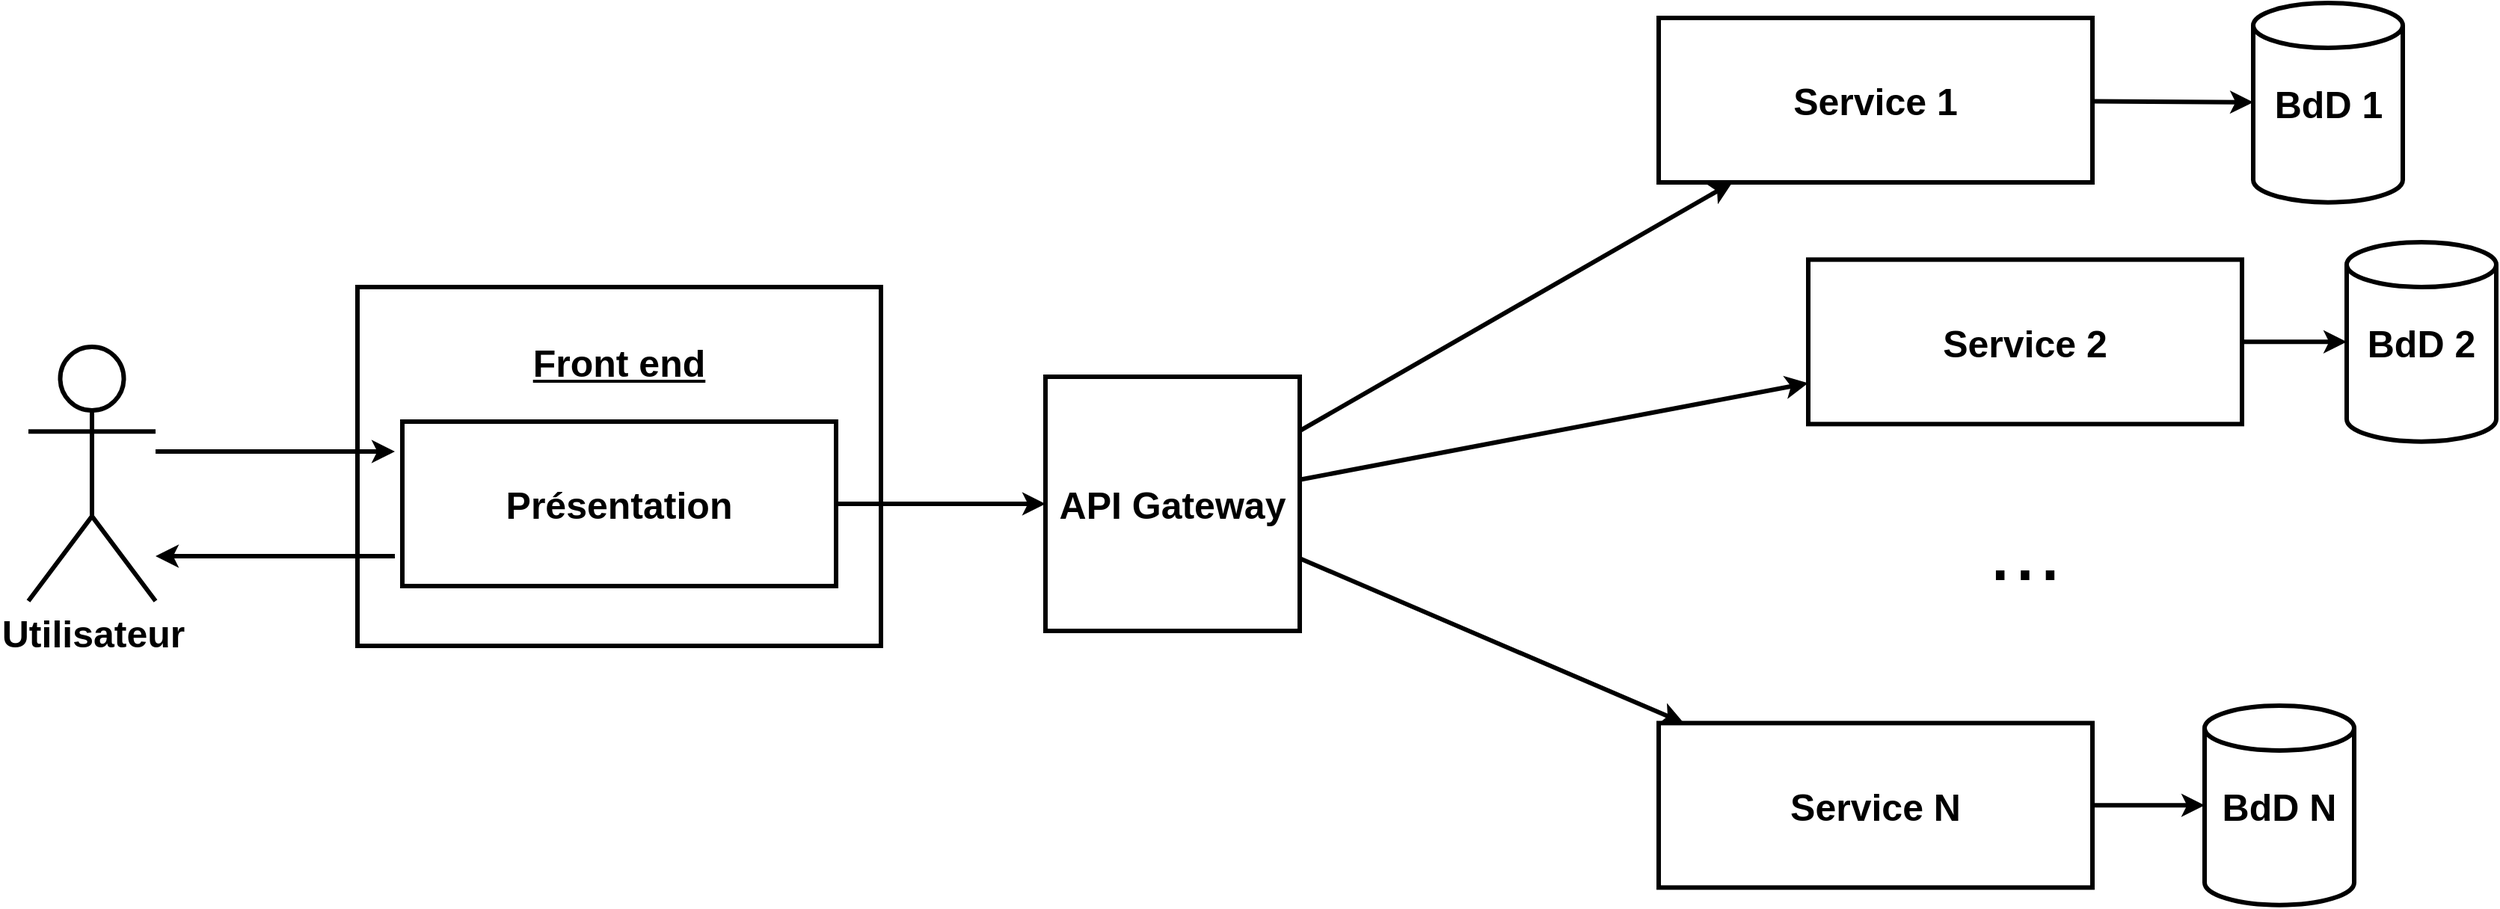<mxfile version="13.6.2" type="device"><diagram id="xUvgXcPVJlwOOAR_o3jJ" name="Page-1"><mxGraphModel dx="3631" dy="2074" grid="1" gridSize="10" guides="1" tooltips="1" connect="1" arrows="1" fold="1" page="1" pageScale="1" pageWidth="1600" pageHeight="900" math="0" shadow="0"><root><mxCell id="0"/><mxCell id="1" parent="0"/><mxCell id="07txLjOYkn_H7Ov3sICY-19" value="" style="rounded=0;whiteSpace=wrap;html=1;fillColor=none;strokeWidth=3;fontSize=25;" vertex="1" parent="1"><mxGeometry x="-170" y="130" width="350" height="240" as="geometry"/></mxCell><mxCell id="07txLjOYkn_H7Ov3sICY-28" style="edgeStyle=none;rounded=0;orthogonalLoop=1;jettySize=auto;html=1;strokeWidth=3;fontSize=25;" edge="1" parent="1" source="07txLjOYkn_H7Ov3sICY-39" target="07txLjOYkn_H7Ov3sICY-3"><mxGeometry relative="1" as="geometry"/></mxCell><mxCell id="07txLjOYkn_H7Ov3sICY-36" style="edgeStyle=none;rounded=0;orthogonalLoop=1;jettySize=auto;html=1;strokeWidth=3;fontSize=25;" edge="1" parent="1" source="07txLjOYkn_H7Ov3sICY-39" target="07txLjOYkn_H7Ov3sICY-31"><mxGeometry relative="1" as="geometry"/></mxCell><mxCell id="07txLjOYkn_H7Ov3sICY-37" style="edgeStyle=none;rounded=0;orthogonalLoop=1;jettySize=auto;html=1;strokeWidth=3;fontSize=25;" edge="1" parent="1" source="07txLjOYkn_H7Ov3sICY-39" target="07txLjOYkn_H7Ov3sICY-34"><mxGeometry relative="1" as="geometry"/></mxCell><mxCell id="07txLjOYkn_H7Ov3sICY-2" value="&lt;font style=&quot;font-size: 25px;&quot;&gt;&lt;b style=&quot;font-size: 25px;&quot;&gt;Présentation&lt;/b&gt;&lt;/font&gt;" style="rounded=0;whiteSpace=wrap;html=1;strokeWidth=3;fillColor=none;fontSize=25;" vertex="1" parent="1"><mxGeometry x="-140" y="220" width="290" height="110" as="geometry"/></mxCell><mxCell id="07txLjOYkn_H7Ov3sICY-29" style="edgeStyle=none;rounded=0;orthogonalLoop=1;jettySize=auto;html=1;strokeWidth=3;fontSize=25;" edge="1" parent="1" source="07txLjOYkn_H7Ov3sICY-3" target="07txLjOYkn_H7Ov3sICY-5"><mxGeometry relative="1" as="geometry"/></mxCell><mxCell id="07txLjOYkn_H7Ov3sICY-3" value="&lt;font style=&quot;font-size: 25px&quot;&gt;&lt;b style=&quot;font-size: 25px&quot;&gt;Service 1&lt;/b&gt;&lt;/font&gt;" style="rounded=0;whiteSpace=wrap;html=1;strokeWidth=3;fillColor=none;fontSize=25;" vertex="1" parent="1"><mxGeometry x="700" y="-50" width="290" height="110" as="geometry"/></mxCell><mxCell id="07txLjOYkn_H7Ov3sICY-5" value="&lt;font style=&quot;font-size: 25px&quot;&gt;&lt;b style=&quot;font-size: 25px&quot;&gt;BdD 1&lt;/b&gt;&lt;/font&gt;" style="shape=cylinder2;whiteSpace=wrap;html=1;boundedLbl=1;backgroundOutline=1;size=15;strokeWidth=3;fillColor=none;fontSize=25;aspect=fixed;" vertex="1" parent="1"><mxGeometry x="1097.5" y="-60" width="100" height="133.33" as="geometry"/></mxCell><mxCell id="07txLjOYkn_H7Ov3sICY-6" value="&lt;font style=&quot;font-size: 25px;&quot;&gt;&lt;b style=&quot;font-size: 25px;&quot;&gt;Utilisateur&lt;/b&gt;&lt;/font&gt;" style="shape=umlActor;verticalLabelPosition=bottom;verticalAlign=top;html=1;outlineConnect=0;strokeWidth=3;fillColor=none;fontSize=25;" vertex="1" parent="1"><mxGeometry x="-390" y="170" width="85" height="170" as="geometry"/></mxCell><mxCell id="07txLjOYkn_H7Ov3sICY-20" value="&lt;b&gt;&lt;u&gt;Front end&lt;/u&gt;&lt;/b&gt;" style="text;html=1;strokeColor=none;fillColor=none;align=center;verticalAlign=middle;whiteSpace=wrap;rounded=0;fontSize=25;" vertex="1" parent="1"><mxGeometry x="-115" y="170" width="240" height="20" as="geometry"/></mxCell><mxCell id="07txLjOYkn_H7Ov3sICY-21" value="" style="endArrow=classic;html=1;strokeWidth=3;fontSize=25;" edge="1" parent="1"><mxGeometry width="50" height="50" relative="1" as="geometry"><mxPoint x="-305" y="240" as="sourcePoint"/><mxPoint x="-145" y="240" as="targetPoint"/></mxGeometry></mxCell><mxCell id="07txLjOYkn_H7Ov3sICY-23" value="" style="endArrow=classic;html=1;strokeWidth=3;fontSize=25;" edge="1" parent="1"><mxGeometry width="50" height="50" relative="1" as="geometry"><mxPoint x="-145" y="310" as="sourcePoint"/><mxPoint x="-305" y="310" as="targetPoint"/></mxGeometry></mxCell><mxCell id="07txLjOYkn_H7Ov3sICY-30" style="edgeStyle=none;rounded=0;orthogonalLoop=1;jettySize=auto;html=1;strokeWidth=3;fontSize=25;" edge="1" parent="1" source="07txLjOYkn_H7Ov3sICY-31" target="07txLjOYkn_H7Ov3sICY-32"><mxGeometry relative="1" as="geometry"/></mxCell><mxCell id="07txLjOYkn_H7Ov3sICY-31" value="&lt;font style=&quot;font-size: 25px&quot;&gt;&lt;b style=&quot;font-size: 25px&quot;&gt;Service 2&lt;/b&gt;&lt;/font&gt;" style="rounded=0;whiteSpace=wrap;html=1;strokeWidth=3;fillColor=none;fontSize=25;" vertex="1" parent="1"><mxGeometry x="800" y="111.66" width="290" height="110" as="geometry"/></mxCell><mxCell id="07txLjOYkn_H7Ov3sICY-32" value="&lt;font style=&quot;font-size: 25px&quot;&gt;&lt;b style=&quot;font-size: 25px&quot;&gt;BdD 2&lt;/b&gt;&lt;/font&gt;" style="shape=cylinder2;whiteSpace=wrap;html=1;boundedLbl=1;backgroundOutline=1;size=15;strokeWidth=3;fillColor=none;fontSize=25;aspect=fixed;" vertex="1" parent="1"><mxGeometry x="1160" y="100.0" width="100" height="133.33" as="geometry"/></mxCell><mxCell id="07txLjOYkn_H7Ov3sICY-33" style="edgeStyle=none;rounded=0;orthogonalLoop=1;jettySize=auto;html=1;strokeWidth=3;fontSize=25;" edge="1" parent="1" source="07txLjOYkn_H7Ov3sICY-34" target="07txLjOYkn_H7Ov3sICY-35"><mxGeometry relative="1" as="geometry"/></mxCell><mxCell id="07txLjOYkn_H7Ov3sICY-34" value="&lt;font style=&quot;font-size: 25px&quot;&gt;&lt;b style=&quot;font-size: 25px&quot;&gt;Service N&lt;/b&gt;&lt;/font&gt;" style="rounded=0;whiteSpace=wrap;html=1;strokeWidth=3;fillColor=none;fontSize=25;" vertex="1" parent="1"><mxGeometry x="700" y="421.66" width="290" height="110" as="geometry"/></mxCell><mxCell id="07txLjOYkn_H7Ov3sICY-35" value="&lt;font style=&quot;font-size: 25px&quot;&gt;&lt;b style=&quot;font-size: 25px&quot;&gt;BdD N&lt;/b&gt;&lt;/font&gt;" style="shape=cylinder2;whiteSpace=wrap;html=1;boundedLbl=1;backgroundOutline=1;size=15;strokeWidth=3;fillColor=none;fontSize=25;aspect=fixed;" vertex="1" parent="1"><mxGeometry x="1065" y="410" width="100" height="133.33" as="geometry"/></mxCell><mxCell id="07txLjOYkn_H7Ov3sICY-38" value="&lt;font style=&quot;font-size: 60px&quot;&gt;...&lt;/font&gt;" style="text;html=1;strokeColor=none;fillColor=none;align=center;verticalAlign=middle;whiteSpace=wrap;rounded=0;fontSize=25;" vertex="1" parent="1"><mxGeometry x="925" y="270" width="40" height="70" as="geometry"/></mxCell><mxCell id="07txLjOYkn_H7Ov3sICY-39" value="&lt;b&gt;API Gateway&lt;/b&gt;" style="rounded=0;whiteSpace=wrap;html=1;strokeWidth=3;fillColor=none;fontSize=25;" vertex="1" parent="1"><mxGeometry x="290" y="190" width="170" height="170" as="geometry"/></mxCell><mxCell id="07txLjOYkn_H7Ov3sICY-41" style="edgeStyle=none;rounded=0;orthogonalLoop=1;jettySize=auto;html=1;strokeWidth=3;fontSize=25;" edge="1" parent="1" source="07txLjOYkn_H7Ov3sICY-2" target="07txLjOYkn_H7Ov3sICY-39"><mxGeometry relative="1" as="geometry"><mxPoint x="150" y="228.393" as="sourcePoint"/><mxPoint x="700" y="51.607" as="targetPoint"/></mxGeometry></mxCell></root></mxGraphModel></diagram></mxfile>